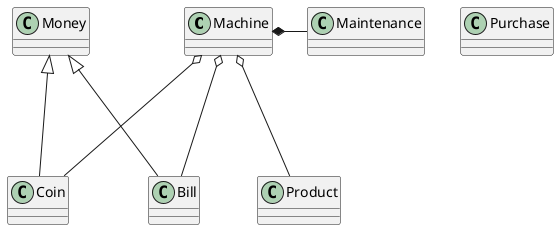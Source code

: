 @startuml Diagram-Class-VendingMachine

class Machine {
}

class Bill {
}

class Coin {
}

class Product {
}

class Money {
}

class Maintenance {
}

class Purchase {
}

Machine *--r Maintenance
Machine o--- Product
Machine o--- Bill
Machine o--- Coin

Money <|--- Bill
Money <|--- Coin

@enduml